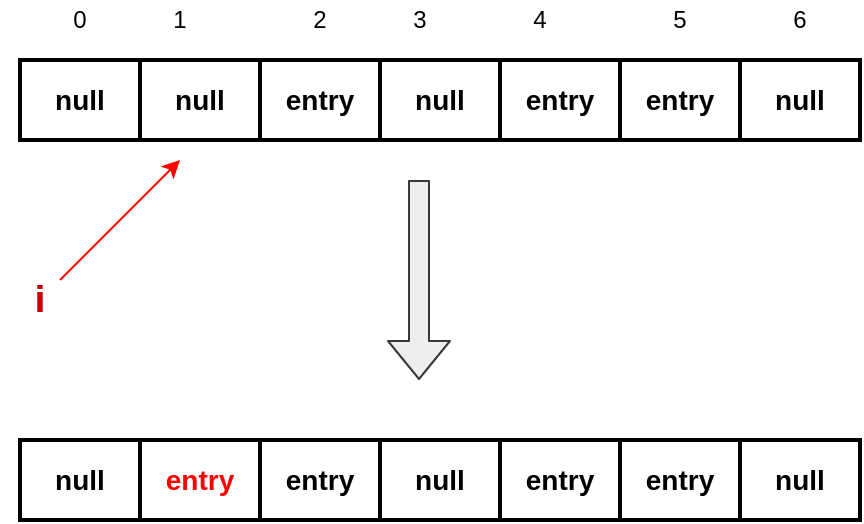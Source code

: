 <mxfile version="14.6.1" type="github" pages="3">
  <diagram id="qhB91ac1aL0edQpOzo5Z" name="第 1 页">
    <mxGraphModel dx="1038" dy="499" grid="1" gridSize="10" guides="1" tooltips="1" connect="1" arrows="1" fold="1" page="1" pageScale="1" pageWidth="827" pageHeight="1169" math="0" shadow="0">
      <root>
        <mxCell id="0" />
        <mxCell id="1" parent="0" />
        <mxCell id="hPvDuQgGdmHGIpQ8MO-r-20" value="" style="shape=table;html=1;whiteSpace=wrap;startSize=0;container=1;collapsible=0;childLayout=tableLayout;strokeWidth=2;" parent="1" vertex="1">
          <mxGeometry x="140" y="200" width="420" height="40" as="geometry" />
        </mxCell>
        <mxCell id="hPvDuQgGdmHGIpQ8MO-r-21" value="" style="shape=partialRectangle;html=1;whiteSpace=wrap;collapsible=0;dropTarget=0;pointerEvents=0;fillColor=none;top=0;left=0;bottom=0;right=0;points=[[0,0.5],[1,0.5]];portConstraint=eastwest;" parent="hPvDuQgGdmHGIpQ8MO-r-20" vertex="1">
          <mxGeometry width="420" height="40" as="geometry" />
        </mxCell>
        <mxCell id="hPvDuQgGdmHGIpQ8MO-r-22" value="&lt;b&gt;&lt;font style=&quot;font-size: 14px&quot;&gt;null&lt;/font&gt;&lt;/b&gt;" style="shape=partialRectangle;html=1;whiteSpace=wrap;connectable=0;overflow=hidden;fillColor=none;top=0;left=0;bottom=0;right=0;" parent="hPvDuQgGdmHGIpQ8MO-r-21" vertex="1">
          <mxGeometry width="60" height="40" as="geometry" />
        </mxCell>
        <mxCell id="hPvDuQgGdmHGIpQ8MO-r-23" value="&lt;b&gt;&lt;font style=&quot;font-size: 14px&quot;&gt;null&lt;/font&gt;&lt;/b&gt;" style="shape=partialRectangle;html=1;whiteSpace=wrap;connectable=0;overflow=hidden;fillColor=none;top=0;left=0;bottom=0;right=0;" parent="hPvDuQgGdmHGIpQ8MO-r-21" vertex="1">
          <mxGeometry x="60" width="60" height="40" as="geometry" />
        </mxCell>
        <mxCell id="hPvDuQgGdmHGIpQ8MO-r-24" value="&lt;font style=&quot;font-size: 14px&quot;&gt;&lt;b&gt;entry&lt;/b&gt;&lt;/font&gt;" style="shape=partialRectangle;html=1;whiteSpace=wrap;connectable=0;overflow=hidden;fillColor=none;top=0;left=0;bottom=0;right=0;" parent="hPvDuQgGdmHGIpQ8MO-r-21" vertex="1">
          <mxGeometry x="120" width="60" height="40" as="geometry" />
        </mxCell>
        <mxCell id="hPvDuQgGdmHGIpQ8MO-r-25" value="&lt;font style=&quot;font-size: 14px&quot;&gt;&lt;b&gt;null&lt;/b&gt;&lt;/font&gt;" style="shape=partialRectangle;html=1;whiteSpace=wrap;connectable=0;overflow=hidden;fillColor=none;top=0;left=0;bottom=0;right=0;" parent="hPvDuQgGdmHGIpQ8MO-r-21" vertex="1">
          <mxGeometry x="180" width="60" height="40" as="geometry" />
        </mxCell>
        <mxCell id="hPvDuQgGdmHGIpQ8MO-r-26" value="&lt;font style=&quot;font-size: 14px&quot;&gt;&lt;b&gt;entry&lt;/b&gt;&lt;/font&gt;" style="shape=partialRectangle;html=1;whiteSpace=wrap;connectable=0;overflow=hidden;fillColor=none;top=0;left=0;bottom=0;right=0;" parent="hPvDuQgGdmHGIpQ8MO-r-21" vertex="1">
          <mxGeometry x="240" width="60" height="40" as="geometry" />
        </mxCell>
        <mxCell id="hPvDuQgGdmHGIpQ8MO-r-27" value="&lt;font style=&quot;font-size: 14px&quot;&gt;&lt;b&gt;entry&lt;/b&gt;&lt;/font&gt;" style="shape=partialRectangle;html=1;whiteSpace=wrap;connectable=0;overflow=hidden;fillColor=none;top=0;left=0;bottom=0;right=0;" parent="hPvDuQgGdmHGIpQ8MO-r-21" vertex="1">
          <mxGeometry x="300" width="60" height="40" as="geometry" />
        </mxCell>
        <mxCell id="hPvDuQgGdmHGIpQ8MO-r-28" value="&lt;font style=&quot;font-size: 14px&quot;&gt;&lt;b&gt;null&lt;/b&gt;&lt;/font&gt;" style="shape=partialRectangle;html=1;whiteSpace=wrap;connectable=0;overflow=hidden;fillColor=none;top=0;left=0;bottom=0;right=0;" parent="hPvDuQgGdmHGIpQ8MO-r-21" vertex="1">
          <mxGeometry x="360" width="60" height="40" as="geometry" />
        </mxCell>
        <mxCell id="hPvDuQgGdmHGIpQ8MO-r-29" value="0" style="text;html=1;strokeColor=none;fillColor=none;align=center;verticalAlign=middle;whiteSpace=wrap;rounded=0;" parent="1" vertex="1">
          <mxGeometry x="150" y="170" width="40" height="20" as="geometry" />
        </mxCell>
        <mxCell id="hPvDuQgGdmHGIpQ8MO-r-30" value="1" style="text;html=1;strokeColor=none;fillColor=none;align=center;verticalAlign=middle;whiteSpace=wrap;rounded=0;" parent="1" vertex="1">
          <mxGeometry x="200" y="170" width="40" height="20" as="geometry" />
        </mxCell>
        <mxCell id="hPvDuQgGdmHGIpQ8MO-r-31" value="2" style="text;html=1;strokeColor=none;fillColor=none;align=center;verticalAlign=middle;whiteSpace=wrap;rounded=0;" parent="1" vertex="1">
          <mxGeometry x="270" y="170" width="40" height="20" as="geometry" />
        </mxCell>
        <mxCell id="hPvDuQgGdmHGIpQ8MO-r-32" value="3" style="text;html=1;strokeColor=none;fillColor=none;align=center;verticalAlign=middle;whiteSpace=wrap;rounded=0;" parent="1" vertex="1">
          <mxGeometry x="320" y="170" width="40" height="20" as="geometry" />
        </mxCell>
        <mxCell id="hPvDuQgGdmHGIpQ8MO-r-34" value="4" style="text;html=1;strokeColor=none;fillColor=none;align=center;verticalAlign=middle;whiteSpace=wrap;rounded=0;" parent="1" vertex="1">
          <mxGeometry x="380" y="170" width="40" height="20" as="geometry" />
        </mxCell>
        <mxCell id="hPvDuQgGdmHGIpQ8MO-r-35" value="5" style="text;html=1;strokeColor=none;fillColor=none;align=center;verticalAlign=middle;whiteSpace=wrap;rounded=0;" parent="1" vertex="1">
          <mxGeometry x="450" y="170" width="40" height="20" as="geometry" />
        </mxCell>
        <mxCell id="hPvDuQgGdmHGIpQ8MO-r-36" value="6" style="text;html=1;strokeColor=none;fillColor=none;align=center;verticalAlign=middle;whiteSpace=wrap;rounded=0;" parent="1" vertex="1">
          <mxGeometry x="510" y="170" width="40" height="20" as="geometry" />
        </mxCell>
        <mxCell id="hPvDuQgGdmHGIpQ8MO-r-37" value="" style="endArrow=classic;html=1;strokeColor=#FF0000;" parent="1" edge="1">
          <mxGeometry width="50" height="50" relative="1" as="geometry">
            <mxPoint x="160" y="310" as="sourcePoint" />
            <mxPoint x="220" y="250" as="targetPoint" />
          </mxGeometry>
        </mxCell>
        <mxCell id="hPvDuQgGdmHGIpQ8MO-r-38" value="&lt;b&gt;&lt;font color=&quot;#cc0000&quot; style=&quot;font-size: 18px&quot;&gt;i&lt;/font&gt;&lt;/b&gt;" style="text;html=1;strokeColor=none;fillColor=none;align=center;verticalAlign=middle;whiteSpace=wrap;rounded=0;" parent="1" vertex="1">
          <mxGeometry x="130" y="310" width="40" height="20" as="geometry" />
        </mxCell>
        <mxCell id="whk0w1-pNkVPC_1S1T9I-3" value="&lt;b&gt;&lt;font color=&quot;#cc0000&quot; style=&quot;font-size: 18px&quot;&gt;i&lt;/font&gt;&lt;/b&gt;" style="text;html=1;strokeColor=none;fillColor=none;align=center;verticalAlign=middle;whiteSpace=wrap;rounded=0;" parent="1" vertex="1">
          <mxGeometry x="130" y="310" width="40" height="20" as="geometry" />
        </mxCell>
        <mxCell id="whk0w1-pNkVPC_1S1T9I-5" value="" style="shape=flexArrow;endArrow=classic;html=1;fillColor=#eeeeee;strokeColor=#36393d;" parent="1" edge="1">
          <mxGeometry width="50" height="50" relative="1" as="geometry">
            <mxPoint x="339.5" y="260" as="sourcePoint" />
            <mxPoint x="339.5" y="360" as="targetPoint" />
          </mxGeometry>
        </mxCell>
        <mxCell id="whk0w1-pNkVPC_1S1T9I-6" value="" style="shape=table;html=1;whiteSpace=wrap;startSize=0;container=1;collapsible=0;childLayout=tableLayout;strokeWidth=2;" parent="1" vertex="1">
          <mxGeometry x="140" y="390" width="420" height="40" as="geometry" />
        </mxCell>
        <mxCell id="whk0w1-pNkVPC_1S1T9I-7" value="" style="shape=partialRectangle;html=1;whiteSpace=wrap;collapsible=0;dropTarget=0;pointerEvents=0;fillColor=none;top=0;left=0;bottom=0;right=0;points=[[0,0.5],[1,0.5]];portConstraint=eastwest;" parent="whk0w1-pNkVPC_1S1T9I-6" vertex="1">
          <mxGeometry width="420" height="40" as="geometry" />
        </mxCell>
        <mxCell id="whk0w1-pNkVPC_1S1T9I-8" value="&lt;b&gt;&lt;font style=&quot;font-size: 14px&quot;&gt;null&lt;/font&gt;&lt;/b&gt;" style="shape=partialRectangle;html=1;whiteSpace=wrap;connectable=0;overflow=hidden;fillColor=none;top=0;left=0;bottom=0;right=0;" parent="whk0w1-pNkVPC_1S1T9I-7" vertex="1">
          <mxGeometry width="60" height="40" as="geometry" />
        </mxCell>
        <mxCell id="whk0w1-pNkVPC_1S1T9I-9" value="&lt;b&gt;&lt;font style=&quot;font-size: 14px&quot; color=&quot;#ff0000&quot;&gt;entry&lt;/font&gt;&lt;/b&gt;" style="shape=partialRectangle;html=1;whiteSpace=wrap;connectable=0;overflow=hidden;fillColor=none;top=0;left=0;bottom=0;right=0;" parent="whk0w1-pNkVPC_1S1T9I-7" vertex="1">
          <mxGeometry x="60" width="60" height="40" as="geometry" />
        </mxCell>
        <mxCell id="whk0w1-pNkVPC_1S1T9I-10" value="&lt;font style=&quot;font-size: 14px&quot;&gt;&lt;b&gt;entry&lt;/b&gt;&lt;/font&gt;" style="shape=partialRectangle;html=1;whiteSpace=wrap;connectable=0;overflow=hidden;fillColor=none;top=0;left=0;bottom=0;right=0;" parent="whk0w1-pNkVPC_1S1T9I-7" vertex="1">
          <mxGeometry x="120" width="60" height="40" as="geometry" />
        </mxCell>
        <mxCell id="whk0w1-pNkVPC_1S1T9I-11" value="&lt;font style=&quot;font-size: 14px&quot;&gt;&lt;b&gt;null&lt;/b&gt;&lt;/font&gt;" style="shape=partialRectangle;html=1;whiteSpace=wrap;connectable=0;overflow=hidden;fillColor=none;top=0;left=0;bottom=0;right=0;" parent="whk0w1-pNkVPC_1S1T9I-7" vertex="1">
          <mxGeometry x="180" width="60" height="40" as="geometry" />
        </mxCell>
        <mxCell id="whk0w1-pNkVPC_1S1T9I-12" value="&lt;font style=&quot;font-size: 14px&quot;&gt;&lt;b&gt;entry&lt;/b&gt;&lt;/font&gt;" style="shape=partialRectangle;html=1;whiteSpace=wrap;connectable=0;overflow=hidden;fillColor=none;top=0;left=0;bottom=0;right=0;" parent="whk0w1-pNkVPC_1S1T9I-7" vertex="1">
          <mxGeometry x="240" width="60" height="40" as="geometry" />
        </mxCell>
        <mxCell id="whk0w1-pNkVPC_1S1T9I-13" value="&lt;font style=&quot;font-size: 14px&quot;&gt;&lt;b&gt;entry&lt;/b&gt;&lt;/font&gt;" style="shape=partialRectangle;html=1;whiteSpace=wrap;connectable=0;overflow=hidden;fillColor=none;top=0;left=0;bottom=0;right=0;" parent="whk0w1-pNkVPC_1S1T9I-7" vertex="1">
          <mxGeometry x="300" width="60" height="40" as="geometry" />
        </mxCell>
        <mxCell id="whk0w1-pNkVPC_1S1T9I-14" value="&lt;font style=&quot;font-size: 14px&quot;&gt;&lt;b&gt;null&lt;/b&gt;&lt;/font&gt;" style="shape=partialRectangle;html=1;whiteSpace=wrap;connectable=0;overflow=hidden;fillColor=none;top=0;left=0;bottom=0;right=0;" parent="whk0w1-pNkVPC_1S1T9I-7" vertex="1">
          <mxGeometry x="360" width="60" height="40" as="geometry" />
        </mxCell>
      </root>
    </mxGraphModel>
  </diagram>
  <diagram name="第 1 页 的副本" id="W48gPU6BhTxmuB7laGAR">
    <mxGraphModel dx="1038" dy="499" grid="1" gridSize="10" guides="1" tooltips="1" connect="1" arrows="1" fold="1" page="1" pageScale="1" pageWidth="827" pageHeight="1169" math="0" shadow="0">
      <root>
        <mxCell id="jDRO035iajg2x_lJ6upS-0" />
        <mxCell id="jDRO035iajg2x_lJ6upS-1" parent="jDRO035iajg2x_lJ6upS-0" />
        <mxCell id="jDRO035iajg2x_lJ6upS-2" value="" style="shape=table;html=1;whiteSpace=wrap;startSize=0;container=1;collapsible=0;childLayout=tableLayout;strokeWidth=2;" vertex="1" parent="jDRO035iajg2x_lJ6upS-1">
          <mxGeometry x="140" y="200" width="420" height="40" as="geometry" />
        </mxCell>
        <mxCell id="jDRO035iajg2x_lJ6upS-3" value="" style="shape=partialRectangle;html=1;whiteSpace=wrap;collapsible=0;dropTarget=0;pointerEvents=0;fillColor=none;top=0;left=0;bottom=0;right=0;points=[[0,0.5],[1,0.5]];portConstraint=eastwest;" vertex="1" parent="jDRO035iajg2x_lJ6upS-2">
          <mxGeometry width="420" height="40" as="geometry" />
        </mxCell>
        <mxCell id="jDRO035iajg2x_lJ6upS-4" value="&lt;b&gt;&lt;font style=&quot;font-size: 14px&quot;&gt;null&lt;/font&gt;&lt;/b&gt;" style="shape=partialRectangle;html=1;whiteSpace=wrap;connectable=0;overflow=hidden;fillColor=none;top=0;left=0;bottom=0;right=0;" vertex="1" parent="jDRO035iajg2x_lJ6upS-3">
          <mxGeometry width="60" height="40" as="geometry" />
        </mxCell>
        <mxCell id="jDRO035iajg2x_lJ6upS-5" value="&lt;b&gt;&lt;font style=&quot;font-size: 14px&quot;&gt;null&lt;/font&gt;&lt;/b&gt;" style="shape=partialRectangle;html=1;whiteSpace=wrap;connectable=0;overflow=hidden;fillColor=none;top=0;left=0;bottom=0;right=0;" vertex="1" parent="jDRO035iajg2x_lJ6upS-3">
          <mxGeometry x="60" width="60" height="40" as="geometry" />
        </mxCell>
        <mxCell id="jDRO035iajg2x_lJ6upS-6" value="&lt;font style=&quot;font-size: 14px&quot; color=&quot;#cc0000&quot;&gt;&lt;b&gt;entry&lt;/b&gt;&lt;/font&gt;" style="shape=partialRectangle;html=1;whiteSpace=wrap;connectable=0;overflow=hidden;fillColor=none;top=0;left=0;bottom=0;right=0;" vertex="1" parent="jDRO035iajg2x_lJ6upS-3">
          <mxGeometry x="120" width="60" height="40" as="geometry" />
        </mxCell>
        <mxCell id="jDRO035iajg2x_lJ6upS-7" value="&lt;font style=&quot;font-size: 14px&quot;&gt;&lt;b&gt;null&lt;/b&gt;&lt;/font&gt;" style="shape=partialRectangle;html=1;whiteSpace=wrap;connectable=0;overflow=hidden;fillColor=none;top=0;left=0;bottom=0;right=0;" vertex="1" parent="jDRO035iajg2x_lJ6upS-3">
          <mxGeometry x="180" width="60" height="40" as="geometry" />
        </mxCell>
        <mxCell id="jDRO035iajg2x_lJ6upS-8" value="&lt;font style=&quot;font-size: 14px&quot;&gt;&lt;b&gt;entry&lt;/b&gt;&lt;/font&gt;" style="shape=partialRectangle;html=1;whiteSpace=wrap;connectable=0;overflow=hidden;fillColor=none;top=0;left=0;bottom=0;right=0;" vertex="1" parent="jDRO035iajg2x_lJ6upS-3">
          <mxGeometry x="240" width="60" height="40" as="geometry" />
        </mxCell>
        <mxCell id="jDRO035iajg2x_lJ6upS-9" value="&lt;font style=&quot;font-size: 14px&quot;&gt;&lt;b&gt;entry&lt;/b&gt;&lt;/font&gt;" style="shape=partialRectangle;html=1;whiteSpace=wrap;connectable=0;overflow=hidden;fillColor=none;top=0;left=0;bottom=0;right=0;" vertex="1" parent="jDRO035iajg2x_lJ6upS-3">
          <mxGeometry x="300" width="60" height="40" as="geometry" />
        </mxCell>
        <mxCell id="jDRO035iajg2x_lJ6upS-10" value="&lt;font style=&quot;font-size: 14px&quot;&gt;&lt;b&gt;null&lt;/b&gt;&lt;/font&gt;" style="shape=partialRectangle;html=1;whiteSpace=wrap;connectable=0;overflow=hidden;fillColor=none;top=0;left=0;bottom=0;right=0;" vertex="1" parent="jDRO035iajg2x_lJ6upS-3">
          <mxGeometry x="360" width="60" height="40" as="geometry" />
        </mxCell>
        <mxCell id="jDRO035iajg2x_lJ6upS-11" value="0" style="text;html=1;strokeColor=none;fillColor=none;align=center;verticalAlign=middle;whiteSpace=wrap;rounded=0;" vertex="1" parent="jDRO035iajg2x_lJ6upS-1">
          <mxGeometry x="150" y="170" width="40" height="20" as="geometry" />
        </mxCell>
        <mxCell id="jDRO035iajg2x_lJ6upS-12" value="1" style="text;html=1;strokeColor=none;fillColor=none;align=center;verticalAlign=middle;whiteSpace=wrap;rounded=0;" vertex="1" parent="jDRO035iajg2x_lJ6upS-1">
          <mxGeometry x="200" y="170" width="40" height="20" as="geometry" />
        </mxCell>
        <mxCell id="jDRO035iajg2x_lJ6upS-13" value="2" style="text;html=1;strokeColor=none;fillColor=none;align=center;verticalAlign=middle;whiteSpace=wrap;rounded=0;" vertex="1" parent="jDRO035iajg2x_lJ6upS-1">
          <mxGeometry x="270" y="170" width="40" height="20" as="geometry" />
        </mxCell>
        <mxCell id="jDRO035iajg2x_lJ6upS-14" value="3" style="text;html=1;strokeColor=none;fillColor=none;align=center;verticalAlign=middle;whiteSpace=wrap;rounded=0;" vertex="1" parent="jDRO035iajg2x_lJ6upS-1">
          <mxGeometry x="320" y="170" width="40" height="20" as="geometry" />
        </mxCell>
        <mxCell id="jDRO035iajg2x_lJ6upS-15" value="4" style="text;html=1;strokeColor=none;fillColor=none;align=center;verticalAlign=middle;whiteSpace=wrap;rounded=0;" vertex="1" parent="jDRO035iajg2x_lJ6upS-1">
          <mxGeometry x="380" y="170" width="40" height="20" as="geometry" />
        </mxCell>
        <mxCell id="jDRO035iajg2x_lJ6upS-16" value="5" style="text;html=1;strokeColor=none;fillColor=none;align=center;verticalAlign=middle;whiteSpace=wrap;rounded=0;" vertex="1" parent="jDRO035iajg2x_lJ6upS-1">
          <mxGeometry x="450" y="170" width="40" height="20" as="geometry" />
        </mxCell>
        <mxCell id="jDRO035iajg2x_lJ6upS-17" value="6" style="text;html=1;strokeColor=none;fillColor=none;align=center;verticalAlign=middle;whiteSpace=wrap;rounded=0;" vertex="1" parent="jDRO035iajg2x_lJ6upS-1">
          <mxGeometry x="510" y="170" width="40" height="20" as="geometry" />
        </mxCell>
        <mxCell id="jDRO035iajg2x_lJ6upS-18" value="" style="endArrow=classic;html=1;strokeColor=#FF0000;" edge="1" parent="jDRO035iajg2x_lJ6upS-1">
          <mxGeometry width="50" height="50" relative="1" as="geometry">
            <mxPoint x="160" y="310" as="sourcePoint" />
            <mxPoint x="280" y="250" as="targetPoint" />
          </mxGeometry>
        </mxCell>
        <mxCell id="jDRO035iajg2x_lJ6upS-19" value="&lt;b&gt;&lt;font color=&quot;#cc0000&quot; style=&quot;font-size: 18px&quot;&gt;i&lt;/font&gt;&lt;/b&gt;" style="text;html=1;strokeColor=none;fillColor=none;align=center;verticalAlign=middle;whiteSpace=wrap;rounded=0;" vertex="1" parent="jDRO035iajg2x_lJ6upS-1">
          <mxGeometry x="130" y="310" width="40" height="20" as="geometry" />
        </mxCell>
        <mxCell id="jDRO035iajg2x_lJ6upS-20" value="&lt;b&gt;&lt;font color=&quot;#cc0000&quot; style=&quot;font-size: 18px&quot;&gt;i&lt;/font&gt;&lt;/b&gt;" style="text;html=1;strokeColor=none;fillColor=none;align=center;verticalAlign=middle;whiteSpace=wrap;rounded=0;" vertex="1" parent="jDRO035iajg2x_lJ6upS-1">
          <mxGeometry x="130" y="310" width="40" height="20" as="geometry" />
        </mxCell>
        <mxCell id="jDRO035iajg2x_lJ6upS-21" value="" style="shape=flexArrow;endArrow=classic;html=1;fillColor=#eeeeee;strokeColor=#36393d;" edge="1" parent="jDRO035iajg2x_lJ6upS-1">
          <mxGeometry width="50" height="50" relative="1" as="geometry">
            <mxPoint x="339.5" y="260" as="sourcePoint" />
            <mxPoint x="339.5" y="360" as="targetPoint" />
          </mxGeometry>
        </mxCell>
        <mxCell id="jDRO035iajg2x_lJ6upS-22" value="" style="shape=table;html=1;whiteSpace=wrap;startSize=0;container=1;collapsible=0;childLayout=tableLayout;strokeWidth=2;" vertex="1" parent="jDRO035iajg2x_lJ6upS-1">
          <mxGeometry x="140" y="390" width="420" height="40" as="geometry" />
        </mxCell>
        <mxCell id="jDRO035iajg2x_lJ6upS-23" value="" style="shape=partialRectangle;html=1;whiteSpace=wrap;collapsible=0;dropTarget=0;pointerEvents=0;fillColor=none;top=0;left=0;bottom=0;right=0;points=[[0,0.5],[1,0.5]];portConstraint=eastwest;" vertex="1" parent="jDRO035iajg2x_lJ6upS-22">
          <mxGeometry width="420" height="40" as="geometry" />
        </mxCell>
        <mxCell id="jDRO035iajg2x_lJ6upS-24" value="&lt;b&gt;&lt;font style=&quot;font-size: 14px&quot;&gt;null&lt;/font&gt;&lt;/b&gt;" style="shape=partialRectangle;html=1;whiteSpace=wrap;connectable=0;overflow=hidden;fillColor=none;top=0;left=0;bottom=0;right=0;" vertex="1" parent="jDRO035iajg2x_lJ6upS-23">
          <mxGeometry width="60" height="40" as="geometry" />
        </mxCell>
        <mxCell id="jDRO035iajg2x_lJ6upS-25" value="&lt;b&gt;&lt;font style=&quot;font-size: 14px&quot;&gt;null&lt;/font&gt;&lt;/b&gt;" style="shape=partialRectangle;html=1;whiteSpace=wrap;connectable=0;overflow=hidden;fillColor=none;top=0;left=0;bottom=0;right=0;" vertex="1" parent="jDRO035iajg2x_lJ6upS-23">
          <mxGeometry x="60" width="60" height="40" as="geometry" />
        </mxCell>
        <mxCell id="jDRO035iajg2x_lJ6upS-26" value="&lt;font style=&quot;font-size: 14px&quot; color=&quot;#006600&quot;&gt;&lt;b&gt;entry&lt;/b&gt;&lt;/font&gt;" style="shape=partialRectangle;html=1;whiteSpace=wrap;connectable=0;overflow=hidden;fillColor=none;top=0;left=0;bottom=0;right=0;" vertex="1" parent="jDRO035iajg2x_lJ6upS-23">
          <mxGeometry x="120" width="60" height="40" as="geometry" />
        </mxCell>
        <mxCell id="jDRO035iajg2x_lJ6upS-27" value="&lt;font style=&quot;font-size: 14px&quot;&gt;&lt;b&gt;null&lt;/b&gt;&lt;/font&gt;" style="shape=partialRectangle;html=1;whiteSpace=wrap;connectable=0;overflow=hidden;fillColor=none;top=0;left=0;bottom=0;right=0;" vertex="1" parent="jDRO035iajg2x_lJ6upS-23">
          <mxGeometry x="180" width="60" height="40" as="geometry" />
        </mxCell>
        <mxCell id="jDRO035iajg2x_lJ6upS-28" value="&lt;font style=&quot;font-size: 14px&quot;&gt;&lt;b&gt;entry&lt;/b&gt;&lt;/font&gt;" style="shape=partialRectangle;html=1;whiteSpace=wrap;connectable=0;overflow=hidden;fillColor=none;top=0;left=0;bottom=0;right=0;" vertex="1" parent="jDRO035iajg2x_lJ6upS-23">
          <mxGeometry x="240" width="60" height="40" as="geometry" />
        </mxCell>
        <mxCell id="jDRO035iajg2x_lJ6upS-29" value="&lt;font style=&quot;font-size: 14px&quot;&gt;&lt;b&gt;entry&lt;/b&gt;&lt;/font&gt;" style="shape=partialRectangle;html=1;whiteSpace=wrap;connectable=0;overflow=hidden;fillColor=none;top=0;left=0;bottom=0;right=0;" vertex="1" parent="jDRO035iajg2x_lJ6upS-23">
          <mxGeometry x="300" width="60" height="40" as="geometry" />
        </mxCell>
        <mxCell id="jDRO035iajg2x_lJ6upS-30" value="&lt;font style=&quot;font-size: 14px&quot;&gt;&lt;b&gt;null&lt;/b&gt;&lt;/font&gt;" style="shape=partialRectangle;html=1;whiteSpace=wrap;connectable=0;overflow=hidden;fillColor=none;top=0;left=0;bottom=0;right=0;" vertex="1" parent="jDRO035iajg2x_lJ6upS-23">
          <mxGeometry x="360" width="60" height="40" as="geometry" />
        </mxCell>
        <mxCell id="4kcFEd597DT2cyFKobhc-0" value="0" style="text;html=1;strokeColor=none;fillColor=none;align=center;verticalAlign=middle;whiteSpace=wrap;rounded=0;" vertex="1" parent="jDRO035iajg2x_lJ6upS-1">
          <mxGeometry x="150" y="360" width="40" height="20" as="geometry" />
        </mxCell>
        <mxCell id="4kcFEd597DT2cyFKobhc-1" value="1" style="text;html=1;strokeColor=none;fillColor=none;align=center;verticalAlign=middle;whiteSpace=wrap;rounded=0;" vertex="1" parent="jDRO035iajg2x_lJ6upS-1">
          <mxGeometry x="200" y="360" width="40" height="20" as="geometry" />
        </mxCell>
        <mxCell id="4kcFEd597DT2cyFKobhc-2" value="2" style="text;html=1;strokeColor=none;fillColor=none;align=center;verticalAlign=middle;whiteSpace=wrap;rounded=0;" vertex="1" parent="jDRO035iajg2x_lJ6upS-1">
          <mxGeometry x="270" y="360" width="40" height="20" as="geometry" />
        </mxCell>
        <mxCell id="4kcFEd597DT2cyFKobhc-3" value="3" style="text;html=1;strokeColor=none;fillColor=none;align=center;verticalAlign=middle;whiteSpace=wrap;rounded=0;" vertex="1" parent="jDRO035iajg2x_lJ6upS-1">
          <mxGeometry x="320" y="360" width="40" height="20" as="geometry" />
        </mxCell>
        <mxCell id="4kcFEd597DT2cyFKobhc-4" value="4" style="text;html=1;strokeColor=none;fillColor=none;align=center;verticalAlign=middle;whiteSpace=wrap;rounded=0;" vertex="1" parent="jDRO035iajg2x_lJ6upS-1">
          <mxGeometry x="380" y="360" width="40" height="20" as="geometry" />
        </mxCell>
        <mxCell id="4kcFEd597DT2cyFKobhc-5" value="5" style="text;html=1;strokeColor=none;fillColor=none;align=center;verticalAlign=middle;whiteSpace=wrap;rounded=0;" vertex="1" parent="jDRO035iajg2x_lJ6upS-1">
          <mxGeometry x="450" y="360" width="40" height="20" as="geometry" />
        </mxCell>
        <mxCell id="4kcFEd597DT2cyFKobhc-6" value="6" style="text;html=1;strokeColor=none;fillColor=none;align=center;verticalAlign=middle;whiteSpace=wrap;rounded=0;" vertex="1" parent="jDRO035iajg2x_lJ6upS-1">
          <mxGeometry x="510" y="360" width="40" height="20" as="geometry" />
        </mxCell>
      </root>
    </mxGraphModel>
  </diagram>
  <diagram name="第 1 页 的副本" id="LfeqPUKDTq1jG0kztfsE">
    <mxGraphModel dx="1038" dy="499" grid="1" gridSize="10" guides="1" tooltips="1" connect="1" arrows="1" fold="1" page="1" pageScale="1" pageWidth="827" pageHeight="1169" math="0" shadow="0">
      <root>
        <mxCell id="1Rouq6DL-BScm2Y6npds-0" />
        <mxCell id="1Rouq6DL-BScm2Y6npds-1" parent="1Rouq6DL-BScm2Y6npds-0" />
        <mxCell id="1Rouq6DL-BScm2Y6npds-2" value="" style="shape=table;html=1;whiteSpace=wrap;startSize=0;container=1;collapsible=0;childLayout=tableLayout;strokeWidth=2;" parent="1Rouq6DL-BScm2Y6npds-1" vertex="1">
          <mxGeometry x="130" y="270" width="420" height="40" as="geometry" />
        </mxCell>
        <mxCell id="1Rouq6DL-BScm2Y6npds-3" value="" style="shape=partialRectangle;html=1;whiteSpace=wrap;collapsible=0;dropTarget=0;pointerEvents=0;fillColor=none;top=0;left=0;bottom=0;right=0;points=[[0,0.5],[1,0.5]];portConstraint=eastwest;" parent="1Rouq6DL-BScm2Y6npds-2" vertex="1">
          <mxGeometry width="420" height="40" as="geometry" />
        </mxCell>
        <mxCell id="1Rouq6DL-BScm2Y6npds-4" value="&lt;b&gt;&lt;font style=&quot;font-size: 14px&quot;&gt;null&lt;/font&gt;&lt;/b&gt;" style="shape=partialRectangle;html=1;whiteSpace=wrap;connectable=0;overflow=hidden;fillColor=none;top=0;left=0;bottom=0;right=0;" parent="1Rouq6DL-BScm2Y6npds-3" vertex="1">
          <mxGeometry width="60" height="40" as="geometry" />
        </mxCell>
        <mxCell id="1Rouq6DL-BScm2Y6npds-5" value="&lt;b&gt;&lt;font style=&quot;font-size: 14px&quot;&gt;null&lt;/font&gt;&lt;/b&gt;" style="shape=partialRectangle;html=1;whiteSpace=wrap;connectable=0;overflow=hidden;fillColor=none;top=0;left=0;bottom=0;right=0;" parent="1Rouq6DL-BScm2Y6npds-3" vertex="1">
          <mxGeometry x="60" width="60" height="40" as="geometry" />
        </mxCell>
        <mxCell id="1Rouq6DL-BScm2Y6npds-6" value="&lt;font style=&quot;font-size: 14px&quot;&gt;&lt;b&gt;entry&lt;/b&gt;&lt;/font&gt;" style="shape=partialRectangle;html=1;whiteSpace=wrap;connectable=0;overflow=hidden;fillColor=none;top=0;left=0;bottom=0;right=0;" parent="1Rouq6DL-BScm2Y6npds-3" vertex="1">
          <mxGeometry x="120" width="60" height="40" as="geometry" />
        </mxCell>
        <mxCell id="1Rouq6DL-BScm2Y6npds-7" value="&lt;font style=&quot;font-size: 14px&quot;&gt;&lt;b&gt;null&lt;/b&gt;&lt;/font&gt;" style="shape=partialRectangle;html=1;whiteSpace=wrap;connectable=0;overflow=hidden;fillColor=none;top=0;left=0;bottom=0;right=0;" parent="1Rouq6DL-BScm2Y6npds-3" vertex="1">
          <mxGeometry x="180" width="60" height="40" as="geometry" />
        </mxCell>
        <mxCell id="1Rouq6DL-BScm2Y6npds-8" value="&lt;font style=&quot;font-size: 14px&quot;&gt;&lt;b&gt;entry&lt;/b&gt;&lt;/font&gt;" style="shape=partialRectangle;html=1;whiteSpace=wrap;connectable=0;overflow=hidden;fillColor=none;top=0;left=0;bottom=0;right=0;" parent="1Rouq6DL-BScm2Y6npds-3" vertex="1">
          <mxGeometry x="240" width="60" height="40" as="geometry" />
        </mxCell>
        <mxCell id="1Rouq6DL-BScm2Y6npds-9" value="&lt;font style=&quot;font-size: 14px&quot;&gt;&lt;b&gt;entry&lt;/b&gt;&lt;/font&gt;" style="shape=partialRectangle;html=1;whiteSpace=wrap;connectable=0;overflow=hidden;fillColor=none;top=0;left=0;bottom=0;right=0;" parent="1Rouq6DL-BScm2Y6npds-3" vertex="1">
          <mxGeometry x="300" width="60" height="40" as="geometry" />
        </mxCell>
        <mxCell id="1Rouq6DL-BScm2Y6npds-10" value="&lt;font style=&quot;font-size: 14px&quot;&gt;&lt;b&gt;null&lt;/b&gt;&lt;/font&gt;" style="shape=partialRectangle;html=1;whiteSpace=wrap;connectable=0;overflow=hidden;fillColor=none;top=0;left=0;bottom=0;right=0;" parent="1Rouq6DL-BScm2Y6npds-3" vertex="1">
          <mxGeometry x="360" width="60" height="40" as="geometry" />
        </mxCell>
        <mxCell id="1Rouq6DL-BScm2Y6npds-11" value="0" style="text;html=1;strokeColor=none;fillColor=none;align=center;verticalAlign=middle;whiteSpace=wrap;rounded=0;" parent="1Rouq6DL-BScm2Y6npds-1" vertex="1">
          <mxGeometry x="140" y="240" width="40" height="20" as="geometry" />
        </mxCell>
        <mxCell id="1Rouq6DL-BScm2Y6npds-12" value="1" style="text;html=1;strokeColor=none;fillColor=none;align=center;verticalAlign=middle;whiteSpace=wrap;rounded=0;" parent="1Rouq6DL-BScm2Y6npds-1" vertex="1">
          <mxGeometry x="190" y="240" width="40" height="20" as="geometry" />
        </mxCell>
        <mxCell id="1Rouq6DL-BScm2Y6npds-13" value="2" style="text;html=1;strokeColor=none;fillColor=none;align=center;verticalAlign=middle;whiteSpace=wrap;rounded=0;" parent="1Rouq6DL-BScm2Y6npds-1" vertex="1">
          <mxGeometry x="260" y="240" width="40" height="20" as="geometry" />
        </mxCell>
        <mxCell id="1Rouq6DL-BScm2Y6npds-14" value="3" style="text;html=1;strokeColor=none;fillColor=none;align=center;verticalAlign=middle;whiteSpace=wrap;rounded=0;" parent="1Rouq6DL-BScm2Y6npds-1" vertex="1">
          <mxGeometry x="310" y="240" width="40" height="20" as="geometry" />
        </mxCell>
        <mxCell id="1Rouq6DL-BScm2Y6npds-15" value="4" style="text;html=1;strokeColor=none;fillColor=none;align=center;verticalAlign=middle;whiteSpace=wrap;rounded=0;" parent="1Rouq6DL-BScm2Y6npds-1" vertex="1">
          <mxGeometry x="370" y="240" width="40" height="20" as="geometry" />
        </mxCell>
        <mxCell id="1Rouq6DL-BScm2Y6npds-16" value="5" style="text;html=1;strokeColor=none;fillColor=none;align=center;verticalAlign=middle;whiteSpace=wrap;rounded=0;" parent="1Rouq6DL-BScm2Y6npds-1" vertex="1">
          <mxGeometry x="440" y="240" width="40" height="20" as="geometry" />
        </mxCell>
        <mxCell id="1Rouq6DL-BScm2Y6npds-17" value="6" style="text;html=1;strokeColor=none;fillColor=none;align=center;verticalAlign=middle;whiteSpace=wrap;rounded=0;" parent="1Rouq6DL-BScm2Y6npds-1" vertex="1">
          <mxGeometry x="500" y="240" width="40" height="20" as="geometry" />
        </mxCell>
        <mxCell id="1Rouq6DL-BScm2Y6npds-19" value="&lt;b&gt;&lt;font color=&quot;#cc0000&quot; style=&quot;font-size: 18px&quot;&gt;i&lt;/font&gt;&lt;/b&gt;" style="text;html=1;strokeColor=none;fillColor=none;align=center;verticalAlign=middle;whiteSpace=wrap;rounded=0;" parent="1Rouq6DL-BScm2Y6npds-1" vertex="1">
          <mxGeometry x="125" y="400" width="40" height="20" as="geometry" />
        </mxCell>
        <mxCell id="buWnkg_E1tYjkBy136A_-0" value="" style="shape=flexArrow;endArrow=classic;html=1;fillColor=#cdeb8b;strokeColor=#36393d;" parent="1Rouq6DL-BScm2Y6npds-1" edge="1">
          <mxGeometry width="50" height="50" relative="1" as="geometry">
            <mxPoint x="339.5" y="330" as="sourcePoint" />
            <mxPoint x="339.5" y="420" as="targetPoint" />
          </mxGeometry>
        </mxCell>
        <mxCell id="6K15yNTjmK0riosyUwK--0" value="" style="endArrow=classic;html=1;strokeColor=#FF0000;" parent="1Rouq6DL-BScm2Y6npds-1" edge="1">
          <mxGeometry width="50" height="50" relative="1" as="geometry">
            <mxPoint x="155" y="400" as="sourcePoint" />
            <mxPoint x="275" y="340" as="targetPoint" />
          </mxGeometry>
        </mxCell>
        <mxCell id="6K15yNTjmK0riosyUwK--1" value="" style="shape=table;html=1;whiteSpace=wrap;startSize=0;container=1;collapsible=0;childLayout=tableLayout;strokeWidth=2;" parent="1Rouq6DL-BScm2Y6npds-1" vertex="1">
          <mxGeometry x="130" y="490" width="420" height="40" as="geometry" />
        </mxCell>
        <mxCell id="6K15yNTjmK0riosyUwK--2" value="" style="shape=partialRectangle;html=1;whiteSpace=wrap;collapsible=0;dropTarget=0;pointerEvents=0;fillColor=none;top=0;left=0;bottom=0;right=0;points=[[0,0.5],[1,0.5]];portConstraint=eastwest;" parent="6K15yNTjmK0riosyUwK--1" vertex="1">
          <mxGeometry width="420" height="40" as="geometry" />
        </mxCell>
        <mxCell id="6K15yNTjmK0riosyUwK--3" value="&lt;b&gt;&lt;font style=&quot;font-size: 14px&quot;&gt;null&lt;/font&gt;&lt;/b&gt;" style="shape=partialRectangle;html=1;whiteSpace=wrap;connectable=0;overflow=hidden;fillColor=none;top=0;left=0;bottom=0;right=0;" parent="6K15yNTjmK0riosyUwK--2" vertex="1">
          <mxGeometry width="60" height="40" as="geometry" />
        </mxCell>
        <mxCell id="6K15yNTjmK0riosyUwK--4" value="&lt;b&gt;&lt;font style=&quot;font-size: 14px&quot;&gt;null&lt;/font&gt;&lt;/b&gt;" style="shape=partialRectangle;html=1;whiteSpace=wrap;connectable=0;overflow=hidden;fillColor=none;top=0;left=0;bottom=0;right=0;" parent="6K15yNTjmK0riosyUwK--2" vertex="1">
          <mxGeometry x="60" width="60" height="40" as="geometry" />
        </mxCell>
        <mxCell id="6K15yNTjmK0riosyUwK--5" value="&lt;font style=&quot;font-size: 14px&quot;&gt;&lt;b&gt;entry&lt;/b&gt;&lt;/font&gt;" style="shape=partialRectangle;html=1;whiteSpace=wrap;connectable=0;overflow=hidden;fillColor=none;top=0;left=0;bottom=0;right=0;" parent="6K15yNTjmK0riosyUwK--2" vertex="1">
          <mxGeometry x="120" width="60" height="40" as="geometry" />
        </mxCell>
        <mxCell id="6K15yNTjmK0riosyUwK--6" value="&lt;font style=&quot;font-size: 14px&quot;&gt;&lt;b&gt;null&lt;/b&gt;&lt;/font&gt;" style="shape=partialRectangle;html=1;whiteSpace=wrap;connectable=0;overflow=hidden;fillColor=none;top=0;left=0;bottom=0;right=0;" parent="6K15yNTjmK0riosyUwK--2" vertex="1">
          <mxGeometry x="180" width="60" height="40" as="geometry" />
        </mxCell>
        <mxCell id="6K15yNTjmK0riosyUwK--7" value="&lt;font style=&quot;font-size: 14px&quot;&gt;&lt;b&gt;entry&lt;/b&gt;&lt;/font&gt;" style="shape=partialRectangle;html=1;whiteSpace=wrap;connectable=0;overflow=hidden;fillColor=none;top=0;left=0;bottom=0;right=0;" parent="6K15yNTjmK0riosyUwK--2" vertex="1">
          <mxGeometry x="240" width="60" height="40" as="geometry" />
        </mxCell>
        <mxCell id="6K15yNTjmK0riosyUwK--8" value="&lt;font style=&quot;font-size: 14px&quot;&gt;&lt;b&gt;entry&lt;/b&gt;&lt;/font&gt;" style="shape=partialRectangle;html=1;whiteSpace=wrap;connectable=0;overflow=hidden;fillColor=none;top=0;left=0;bottom=0;right=0;" parent="6K15yNTjmK0riosyUwK--2" vertex="1">
          <mxGeometry x="300" width="60" height="40" as="geometry" />
        </mxCell>
        <mxCell id="6K15yNTjmK0riosyUwK--9" value="&lt;font style=&quot;font-size: 14px&quot;&gt;&lt;b&gt;null&lt;/b&gt;&lt;/font&gt;" style="shape=partialRectangle;html=1;whiteSpace=wrap;connectable=0;overflow=hidden;fillColor=none;top=0;left=0;bottom=0;right=0;" parent="6K15yNTjmK0riosyUwK--2" vertex="1">
          <mxGeometry x="360" width="60" height="40" as="geometry" />
        </mxCell>
        <mxCell id="6K15yNTjmK0riosyUwK--10" value="0" style="text;html=1;strokeColor=none;fillColor=none;align=center;verticalAlign=middle;whiteSpace=wrap;rounded=0;" parent="1Rouq6DL-BScm2Y6npds-1" vertex="1">
          <mxGeometry x="140" y="460" width="40" height="20" as="geometry" />
        </mxCell>
        <mxCell id="6K15yNTjmK0riosyUwK--11" value="1" style="text;html=1;strokeColor=none;fillColor=none;align=center;verticalAlign=middle;whiteSpace=wrap;rounded=0;" parent="1Rouq6DL-BScm2Y6npds-1" vertex="1">
          <mxGeometry x="190" y="460" width="40" height="20" as="geometry" />
        </mxCell>
        <mxCell id="6K15yNTjmK0riosyUwK--12" value="2" style="text;html=1;strokeColor=none;fillColor=none;align=center;verticalAlign=middle;whiteSpace=wrap;rounded=0;" parent="1Rouq6DL-BScm2Y6npds-1" vertex="1">
          <mxGeometry x="260" y="460" width="40" height="20" as="geometry" />
        </mxCell>
        <mxCell id="6K15yNTjmK0riosyUwK--13" value="3" style="text;html=1;strokeColor=none;fillColor=none;align=center;verticalAlign=middle;whiteSpace=wrap;rounded=0;" parent="1Rouq6DL-BScm2Y6npds-1" vertex="1">
          <mxGeometry x="310" y="460" width="40" height="20" as="geometry" />
        </mxCell>
        <mxCell id="6K15yNTjmK0riosyUwK--14" value="4" style="text;html=1;strokeColor=none;fillColor=none;align=center;verticalAlign=middle;whiteSpace=wrap;rounded=0;" parent="1Rouq6DL-BScm2Y6npds-1" vertex="1">
          <mxGeometry x="370" y="460" width="40" height="20" as="geometry" />
        </mxCell>
        <mxCell id="6K15yNTjmK0riosyUwK--15" value="5" style="text;html=1;strokeColor=none;fillColor=none;align=center;verticalAlign=middle;whiteSpace=wrap;rounded=0;" parent="1Rouq6DL-BScm2Y6npds-1" vertex="1">
          <mxGeometry x="440" y="460" width="40" height="20" as="geometry" />
        </mxCell>
        <mxCell id="6K15yNTjmK0riosyUwK--16" value="6" style="text;html=1;strokeColor=none;fillColor=none;align=center;verticalAlign=middle;whiteSpace=wrap;rounded=0;" parent="1Rouq6DL-BScm2Y6npds-1" vertex="1">
          <mxGeometry x="500" y="460" width="40" height="20" as="geometry" />
        </mxCell>
        <mxCell id="6K15yNTjmK0riosyUwK--17" value="" style="endArrow=classic;html=1;strokeColor=#FF0000;" parent="1Rouq6DL-BScm2Y6npds-1" edge="1">
          <mxGeometry width="50" height="50" relative="1" as="geometry">
            <mxPoint x="150" y="600" as="sourcePoint" />
            <mxPoint x="340" y="540" as="targetPoint" />
          </mxGeometry>
        </mxCell>
        <mxCell id="6K15yNTjmK0riosyUwK--18" value="&lt;b&gt;&lt;font color=&quot;#cc0000&quot; style=&quot;font-size: 18px&quot;&gt;i&lt;/font&gt;&lt;/b&gt;" style="text;html=1;strokeColor=none;fillColor=none;align=center;verticalAlign=middle;whiteSpace=wrap;rounded=0;" parent="1Rouq6DL-BScm2Y6npds-1" vertex="1">
          <mxGeometry x="120" y="600" width="40" height="20" as="geometry" />
        </mxCell>
        <mxCell id="6MnajMubba1ODHSLOrUM-0" value="&lt;font style=&quot;font-size: 14px&quot;&gt;&lt;b&gt;找到空位置&lt;/b&gt;&lt;/font&gt;" style="text;html=1;strokeColor=none;fillColor=none;align=center;verticalAlign=middle;whiteSpace=wrap;rounded=0;" vertex="1" parent="1Rouq6DL-BScm2Y6npds-1">
          <mxGeometry x="165" y="540" width="110" height="25" as="geometry" />
        </mxCell>
        <mxCell id="6MnajMubba1ODHSLOrUM-1" value="" style="shape=flexArrow;endArrow=classic;html=1;fillColor=#cdeb8b;strokeColor=#36393d;" edge="1" parent="1Rouq6DL-BScm2Y6npds-1">
          <mxGeometry width="50" height="50" relative="1" as="geometry">
            <mxPoint x="349" y="575" as="sourcePoint" />
            <mxPoint x="349" y="665" as="targetPoint" />
          </mxGeometry>
        </mxCell>
        <mxCell id="6MnajMubba1ODHSLOrUM-2" value="" style="shape=table;html=1;whiteSpace=wrap;startSize=0;container=1;collapsible=0;childLayout=tableLayout;strokeWidth=2;" vertex="1" parent="1Rouq6DL-BScm2Y6npds-1">
          <mxGeometry x="130" y="710" width="420" height="40" as="geometry" />
        </mxCell>
        <mxCell id="6MnajMubba1ODHSLOrUM-3" value="" style="shape=partialRectangle;html=1;whiteSpace=wrap;collapsible=0;dropTarget=0;pointerEvents=0;fillColor=none;top=0;left=0;bottom=0;right=0;points=[[0,0.5],[1,0.5]];portConstraint=eastwest;" vertex="1" parent="6MnajMubba1ODHSLOrUM-2">
          <mxGeometry width="420" height="40" as="geometry" />
        </mxCell>
        <mxCell id="6MnajMubba1ODHSLOrUM-4" value="&lt;b&gt;&lt;font style=&quot;font-size: 14px&quot;&gt;null&lt;/font&gt;&lt;/b&gt;" style="shape=partialRectangle;html=1;whiteSpace=wrap;connectable=0;overflow=hidden;fillColor=none;top=0;left=0;bottom=0;right=0;" vertex="1" parent="6MnajMubba1ODHSLOrUM-3">
          <mxGeometry width="60" height="40" as="geometry" />
        </mxCell>
        <mxCell id="6MnajMubba1ODHSLOrUM-5" value="&lt;b&gt;&lt;font style=&quot;font-size: 14px&quot;&gt;null&lt;/font&gt;&lt;/b&gt;" style="shape=partialRectangle;html=1;whiteSpace=wrap;connectable=0;overflow=hidden;fillColor=none;top=0;left=0;bottom=0;right=0;" vertex="1" parent="6MnajMubba1ODHSLOrUM-3">
          <mxGeometry x="60" width="60" height="40" as="geometry" />
        </mxCell>
        <mxCell id="6MnajMubba1ODHSLOrUM-6" value="&lt;font style=&quot;font-size: 14px&quot;&gt;&lt;b&gt;entry&lt;/b&gt;&lt;/font&gt;" style="shape=partialRectangle;html=1;whiteSpace=wrap;connectable=0;overflow=hidden;fillColor=none;top=0;left=0;bottom=0;right=0;" vertex="1" parent="6MnajMubba1ODHSLOrUM-3">
          <mxGeometry x="120" width="60" height="40" as="geometry" />
        </mxCell>
        <mxCell id="6MnajMubba1ODHSLOrUM-7" value="&lt;font style=&quot;font-size: 14px&quot; color=&quot;#ff0000&quot;&gt;&lt;b&gt;entry&lt;/b&gt;&lt;/font&gt;" style="shape=partialRectangle;html=1;whiteSpace=wrap;connectable=0;overflow=hidden;fillColor=none;top=0;left=0;bottom=0;right=0;" vertex="1" parent="6MnajMubba1ODHSLOrUM-3">
          <mxGeometry x="180" width="60" height="40" as="geometry" />
        </mxCell>
        <mxCell id="6MnajMubba1ODHSLOrUM-8" value="&lt;font style=&quot;font-size: 14px&quot;&gt;&lt;b&gt;entry&lt;/b&gt;&lt;/font&gt;" style="shape=partialRectangle;html=1;whiteSpace=wrap;connectable=0;overflow=hidden;fillColor=none;top=0;left=0;bottom=0;right=0;" vertex="1" parent="6MnajMubba1ODHSLOrUM-3">
          <mxGeometry x="240" width="60" height="40" as="geometry" />
        </mxCell>
        <mxCell id="6MnajMubba1ODHSLOrUM-9" value="&lt;font style=&quot;font-size: 14px&quot;&gt;&lt;b&gt;entry&lt;/b&gt;&lt;/font&gt;" style="shape=partialRectangle;html=1;whiteSpace=wrap;connectable=0;overflow=hidden;fillColor=none;top=0;left=0;bottom=0;right=0;" vertex="1" parent="6MnajMubba1ODHSLOrUM-3">
          <mxGeometry x="300" width="60" height="40" as="geometry" />
        </mxCell>
        <mxCell id="6MnajMubba1ODHSLOrUM-10" value="&lt;font style=&quot;font-size: 14px&quot;&gt;&lt;b&gt;null&lt;/b&gt;&lt;/font&gt;" style="shape=partialRectangle;html=1;whiteSpace=wrap;connectable=0;overflow=hidden;fillColor=none;top=0;left=0;bottom=0;right=0;" vertex="1" parent="6MnajMubba1ODHSLOrUM-3">
          <mxGeometry x="360" width="60" height="40" as="geometry" />
        </mxCell>
        <mxCell id="NnHLmJExneQgSiAdI87S-0" value="0" style="text;html=1;strokeColor=none;fillColor=none;align=center;verticalAlign=middle;whiteSpace=wrap;rounded=0;" vertex="1" parent="1Rouq6DL-BScm2Y6npds-1">
          <mxGeometry x="140" y="680" width="40" height="20" as="geometry" />
        </mxCell>
        <mxCell id="NnHLmJExneQgSiAdI87S-1" value="1" style="text;html=1;strokeColor=none;fillColor=none;align=center;verticalAlign=middle;whiteSpace=wrap;rounded=0;" vertex="1" parent="1Rouq6DL-BScm2Y6npds-1">
          <mxGeometry x="190" y="680" width="40" height="20" as="geometry" />
        </mxCell>
        <mxCell id="NnHLmJExneQgSiAdI87S-2" value="2" style="text;html=1;strokeColor=none;fillColor=none;align=center;verticalAlign=middle;whiteSpace=wrap;rounded=0;" vertex="1" parent="1Rouq6DL-BScm2Y6npds-1">
          <mxGeometry x="260" y="680" width="40" height="20" as="geometry" />
        </mxCell>
        <mxCell id="NnHLmJExneQgSiAdI87S-3" value="3" style="text;html=1;strokeColor=none;fillColor=none;align=center;verticalAlign=middle;whiteSpace=wrap;rounded=0;" vertex="1" parent="1Rouq6DL-BScm2Y6npds-1">
          <mxGeometry x="310" y="680" width="40" height="20" as="geometry" />
        </mxCell>
        <mxCell id="NnHLmJExneQgSiAdI87S-4" value="4" style="text;html=1;strokeColor=none;fillColor=none;align=center;verticalAlign=middle;whiteSpace=wrap;rounded=0;" vertex="1" parent="1Rouq6DL-BScm2Y6npds-1">
          <mxGeometry x="370" y="680" width="40" height="20" as="geometry" />
        </mxCell>
        <mxCell id="NnHLmJExneQgSiAdI87S-5" value="5" style="text;html=1;strokeColor=none;fillColor=none;align=center;verticalAlign=middle;whiteSpace=wrap;rounded=0;" vertex="1" parent="1Rouq6DL-BScm2Y6npds-1">
          <mxGeometry x="440" y="680" width="40" height="20" as="geometry" />
        </mxCell>
        <mxCell id="NnHLmJExneQgSiAdI87S-6" value="6" style="text;html=1;strokeColor=none;fillColor=none;align=center;verticalAlign=middle;whiteSpace=wrap;rounded=0;" vertex="1" parent="1Rouq6DL-BScm2Y6npds-1">
          <mxGeometry x="510" y="680" width="40" height="20" as="geometry" />
        </mxCell>
      </root>
    </mxGraphModel>
  </diagram>
</mxfile>
